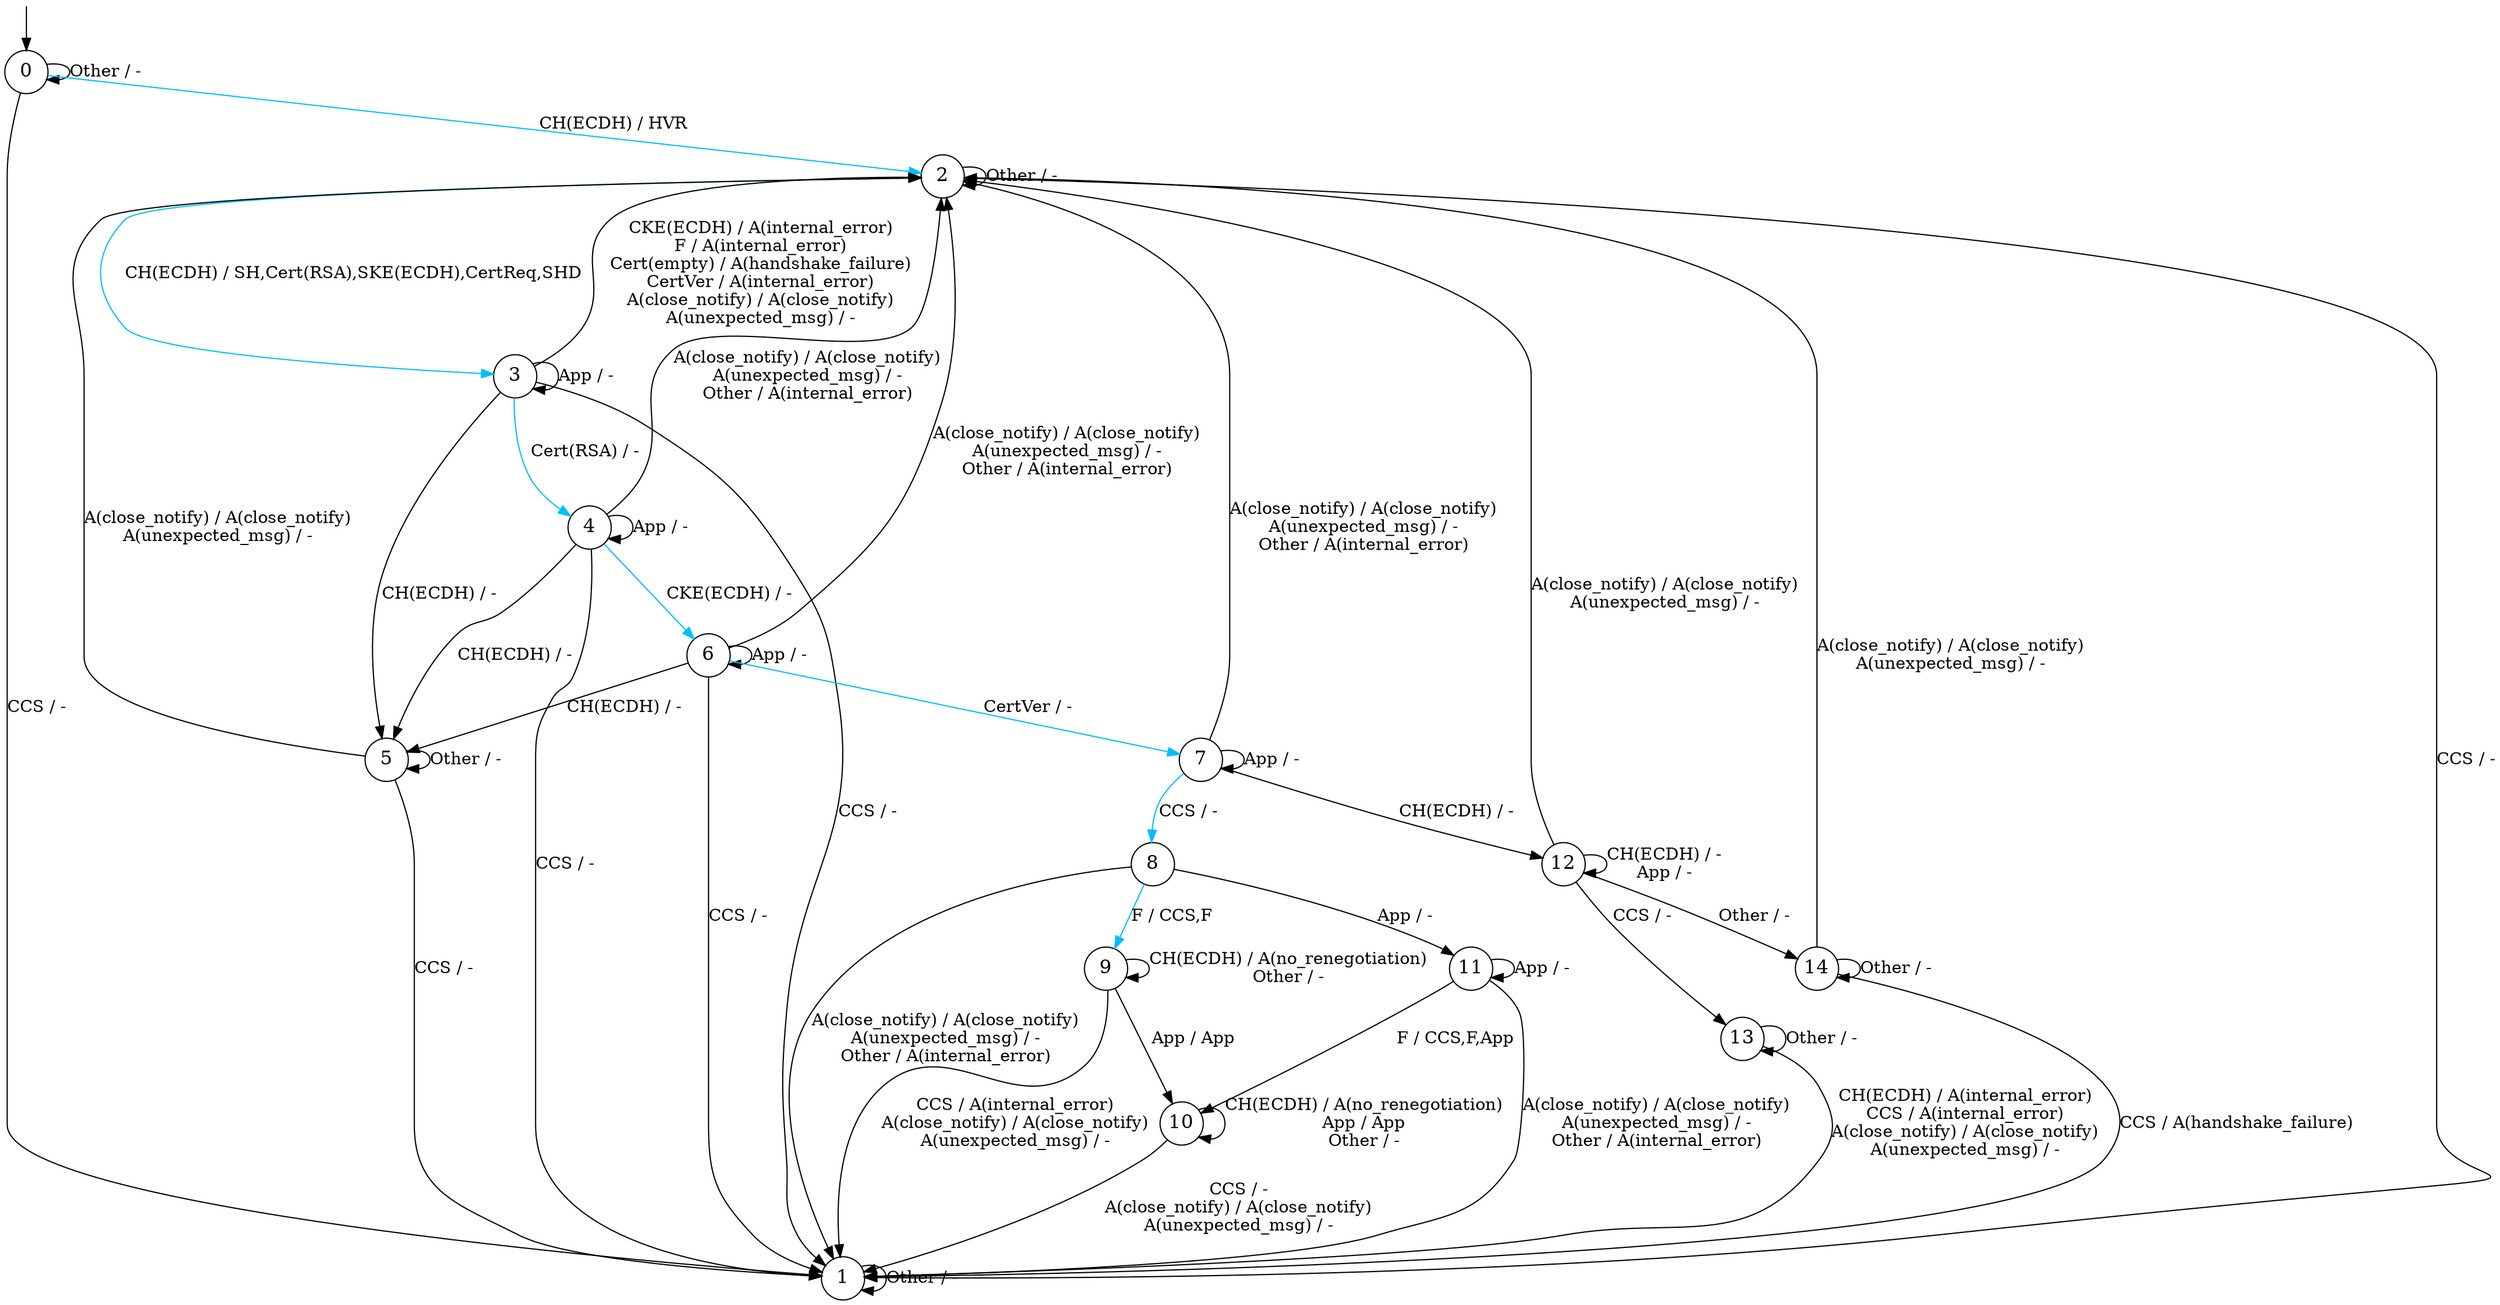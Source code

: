 digraph g {
node [fixedsize="true" fontsize=16]
s0 [label="0", shape="circle"];
s1 [label="1", shape="circle"];
s2 [label="2", shape="circle"];
s3 [label="3", shape="circle"];
s4 [label="4", shape="circle"];
s5 [label="5", shape="circle"];
s6 [label="6", shape="circle"];
s7 [label="7", shape="circle"];
s8 [label="8", shape="circle"];
s9 [label="9", shape="circle"];
s10 [label="10", shape="circle"];
s11 [label="11", shape="circle"];
s12 [label="12", shape="circle"];
s13 [label="13", shape="circle"];
s14 [label="14", shape="circle"];
s0 -> s2  [color="deepskyblue", label="CH(ECDH) / HVR"];
s0 -> s1  [label="CCS / -"];
s0 -> s0  [label="Other / -"];
s1 -> s1  [label="Other / -"];
s2 -> s3  [color="deepskyblue", label="CH(ECDH) / SH,Cert(RSA),SKE(ECDH),CertReq,SHD"];
s2 -> s1  [label="CCS / -"];
s2 -> s2  [label="Other / -"];
s3 -> s5  [label="CH(ECDH) / -"];
s3 -> s2  [label="CKE(ECDH) / A(internal_error)
F / A(internal_error)
Cert(empty) / A(handshake_failure)
CertVer / A(internal_error)
A(close_notify) / A(close_notify)
A(unexpected_msg) / -"];
s3 -> s1  [label="CCS / -"];
s3 -> s3  [label="App / -"];
s3 -> s4  [color="deepskyblue", label="Cert(RSA) / -"];
s4 -> s5  [label="CH(ECDH) / -"];
s4 -> s6  [color="deepskyblue", label="CKE(ECDH) / -"];
s4 -> s1  [label="CCS / -"];
s4 -> s4  [label="App / -"];
s4 -> s2  [label="A(close_notify) / A(close_notify)
A(unexpected_msg) / -
Other / A(internal_error)"];
s5 -> s1  [label="CCS / -"];
s5 -> s2  [label="A(close_notify) / A(close_notify)
A(unexpected_msg) / -"];
s5 -> s5  [label="Other / -"];
s6 -> s5  [label="CH(ECDH) / -"];
s6 -> s1  [label="CCS / -"];
s6 -> s6  [label="App / -"];
s6 -> s7  [color="deepskyblue", label="CertVer / -"];
s6 -> s2  [label="A(close_notify) / A(close_notify)
A(unexpected_msg) / -
Other / A(internal_error)"];
s7 -> s12  [label="CH(ECDH) / -"];
s7 -> s8  [color="deepskyblue", label="CCS / -"];
s7 -> s7  [label="App / -"];
s7 -> s2  [label="A(close_notify) / A(close_notify)
A(unexpected_msg) / -
Other / A(internal_error)"];
s8 -> s9  [color="deepskyblue", label="F / CCS,F"];
s8 -> s11  [label="App / -"];
s8 -> s1  [label="A(close_notify) / A(close_notify)
A(unexpected_msg) / -
Other / A(internal_error)"];
s9 -> s9  [label="CH(ECDH) / A(no_renegotiation)
Other / -"];
s9 -> s1  [label="CCS / A(internal_error)
A(close_notify) / A(close_notify)
A(unexpected_msg) / -"];
s9 -> s10  [label="App / App"];
s10 -> s10  [label="CH(ECDH) / A(no_renegotiation)
App / App
Other / -"];
s10 -> s1  [label="CCS / -
A(close_notify) / A(close_notify)
A(unexpected_msg) / -"];
s11 -> s10  [label="F / CCS,F,App"];
s11 -> s11  [label="App / -"];
s11 -> s1  [label="A(close_notify) / A(close_notify)
A(unexpected_msg) / -
Other / A(internal_error)"];
s12 -> s12  [label="CH(ECDH) / -
App / -"];
s12 -> s13  [label="CCS / -"];
s12 -> s2  [label="A(close_notify) / A(close_notify)
A(unexpected_msg) / -"];
s12 -> s14  [label="Other / -"];
s13 -> s1  [label="CH(ECDH) / A(internal_error)
CCS / A(internal_error)
A(close_notify) / A(close_notify)
A(unexpected_msg) / -"];
s13 -> s13  [label="Other / -"];
s14 -> s1  [label="CCS / A(handshake_failure)"];
s14 -> s2  [label="A(close_notify) / A(close_notify)
A(unexpected_msg) / -"];
s14 -> s14  [label="Other / -"];
__start0 [height="0", label="", shape="none", width="0"];
__start0 -> s0;
}
